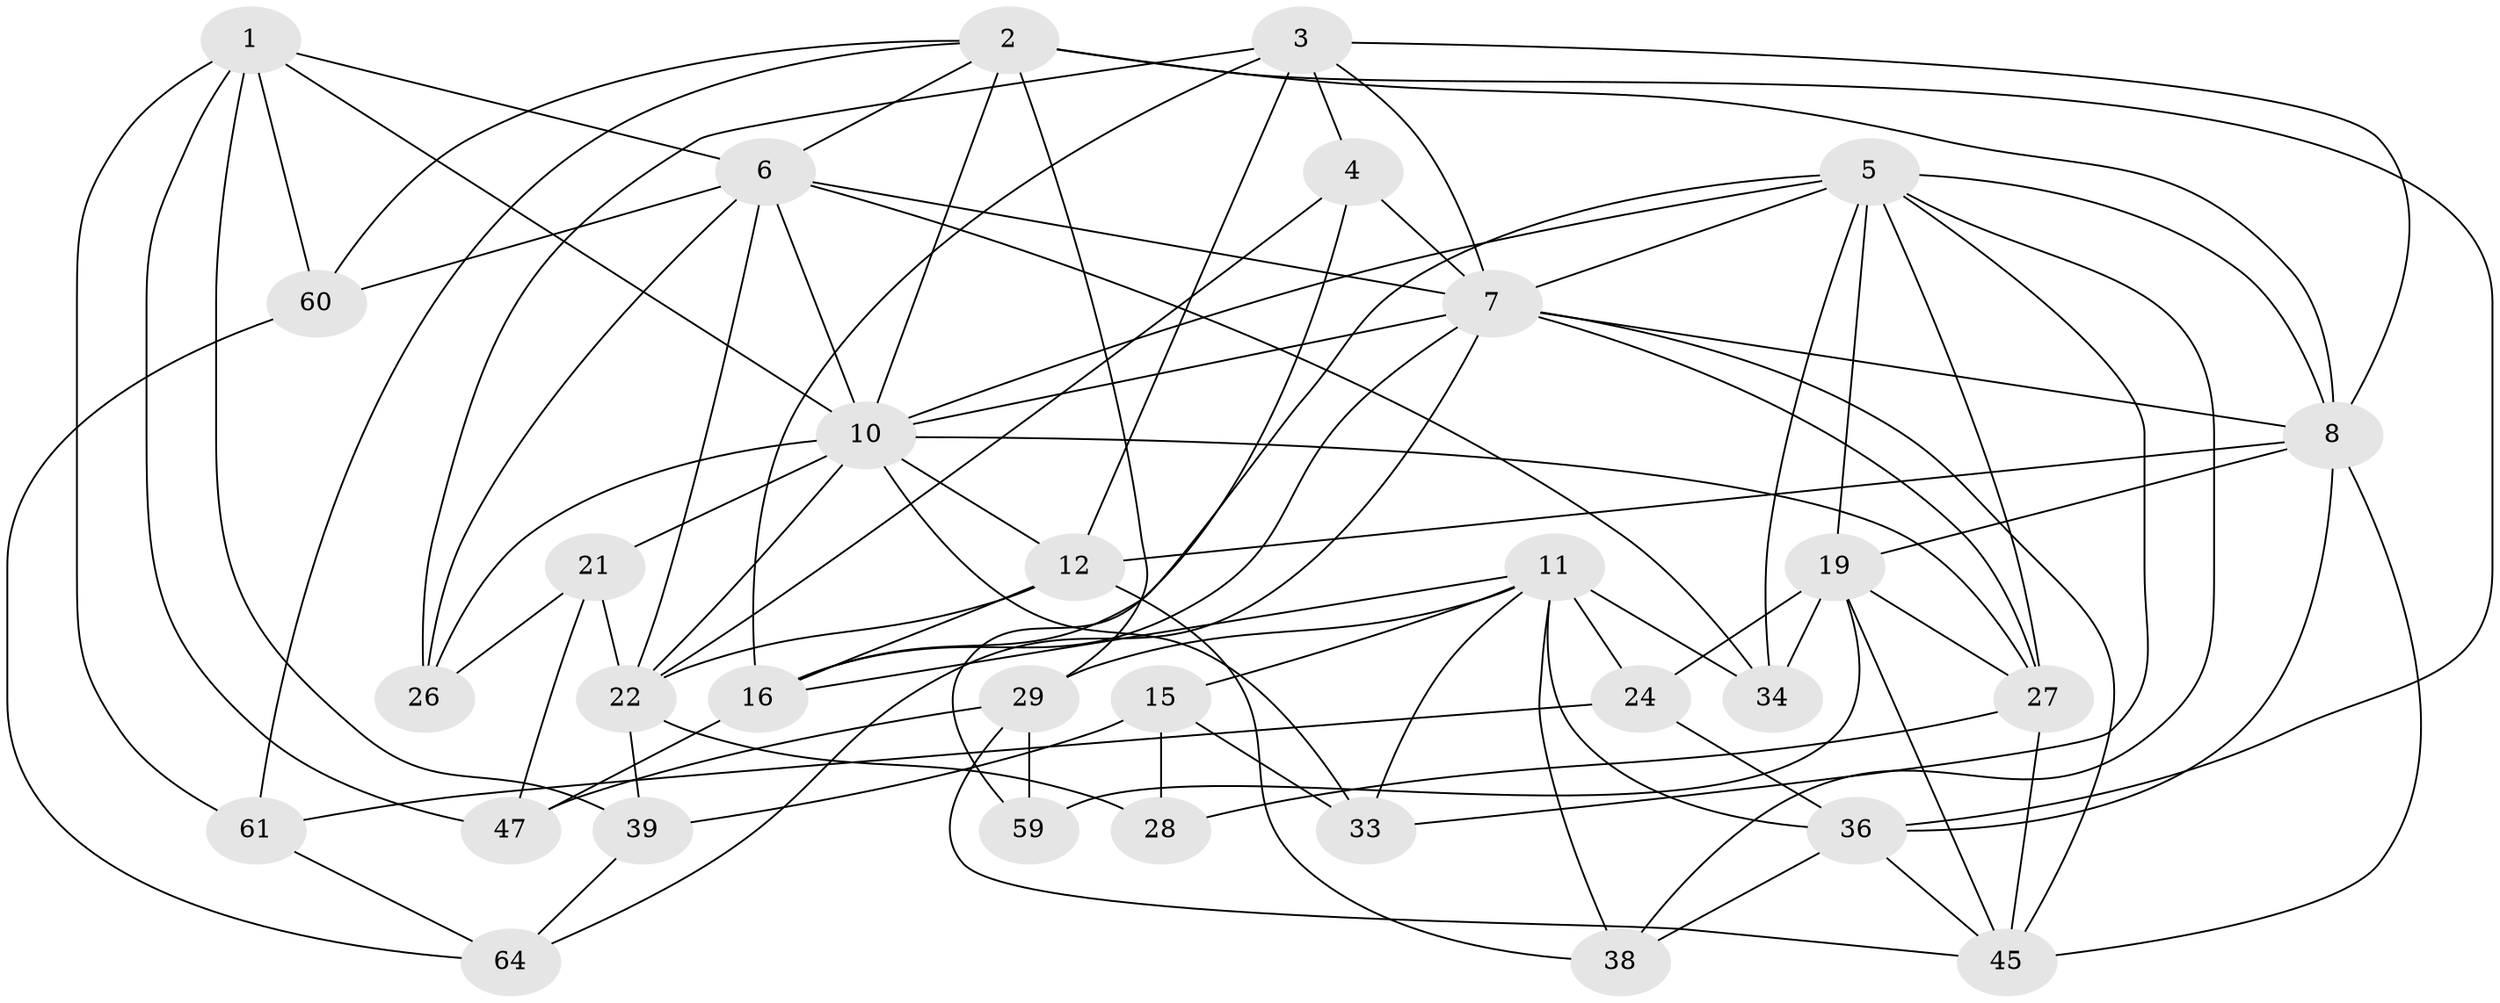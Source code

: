 // original degree distribution, {4: 1.0}
// Generated by graph-tools (version 1.1) at 2025/20/03/04/25 18:20:58]
// undirected, 32 vertices, 90 edges
graph export_dot {
graph [start="1"]
  node [color=gray90,style=filled];
  1 [super="+48"];
  2 [super="+50+18"];
  3 [super="+31"];
  4;
  5 [super="+14+9"];
  6 [super="+17+56+32"];
  7 [super="+54+23"];
  8 [super="+40+44"];
  10 [super="+20+46+52"];
  11 [super="+57+35"];
  12 [super="+37"];
  15;
  16 [super="+25"];
  19 [super="+51+63"];
  21;
  22 [super="+49+41"];
  24;
  26;
  27 [super="+53"];
  28;
  29 [super="+43"];
  33;
  34;
  36 [super="+42"];
  38;
  39;
  45 [super="+65"];
  47;
  59;
  60;
  61;
  64;
  1 -- 60;
  1 -- 39;
  1 -- 61;
  1 -- 47;
  1 -- 10;
  1 -- 6;
  2 -- 61;
  2 -- 60;
  2 -- 36;
  2 -- 8;
  2 -- 29 [weight=2];
  2 -- 10;
  2 -- 6;
  3 -- 4;
  3 -- 8;
  3 -- 16;
  3 -- 26;
  3 -- 12;
  3 -- 7;
  4 -- 59;
  4 -- 7;
  4 -- 22;
  5 -- 7 [weight=2];
  5 -- 19;
  5 -- 33;
  5 -- 10;
  5 -- 34;
  5 -- 16;
  5 -- 38;
  5 -- 8;
  5 -- 27;
  6 -- 34;
  6 -- 10 [weight=2];
  6 -- 7 [weight=2];
  6 -- 60;
  6 -- 26;
  6 -- 22;
  7 -- 64;
  7 -- 16;
  7 -- 8;
  7 -- 10;
  7 -- 27;
  7 -- 45;
  8 -- 36;
  8 -- 12;
  8 -- 45;
  8 -- 19;
  10 -- 33;
  10 -- 21;
  10 -- 12;
  10 -- 27;
  10 -- 26;
  10 -- 22;
  11 -- 15;
  11 -- 33;
  11 -- 34;
  11 -- 29;
  11 -- 36;
  11 -- 24;
  11 -- 16;
  11 -- 38;
  12 -- 16;
  12 -- 38;
  12 -- 22;
  15 -- 39;
  15 -- 33;
  15 -- 28;
  16 -- 47;
  19 -- 59 [weight=2];
  19 -- 24;
  19 -- 34;
  19 -- 27;
  19 -- 45;
  21 -- 47;
  21 -- 26;
  21 -- 22;
  22 -- 28 [weight=2];
  22 -- 39;
  24 -- 61;
  24 -- 36;
  27 -- 45;
  27 -- 28;
  29 -- 47;
  29 -- 59;
  29 -- 45;
  36 -- 45;
  36 -- 38;
  39 -- 64;
  60 -- 64;
  61 -- 64;
}
